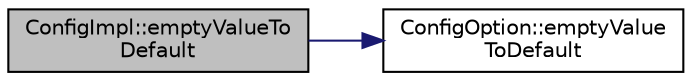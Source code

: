 digraph "ConfigImpl::emptyValueToDefault"
{
 // LATEX_PDF_SIZE
  edge [fontname="Helvetica",fontsize="10",labelfontname="Helvetica",labelfontsize="10"];
  node [fontname="Helvetica",fontsize="10",shape=record];
  rankdir="LR";
  Node1 [label="ConfigImpl::emptyValueTo\lDefault",height=0.2,width=0.4,color="black", fillcolor="grey75", style="filled", fontcolor="black",tooltip=" "];
  Node1 -> Node2 [color="midnightblue",fontsize="10",style="solid",fontname="Helvetica"];
  Node2 [label="ConfigOption::emptyValue\lToDefault",height=0.2,width=0.4,color="black", fillcolor="white", style="filled",URL="$classConfigOption.html#aaf0c9e86e3c98248442e907e12513dd5",tooltip=" "];
}
